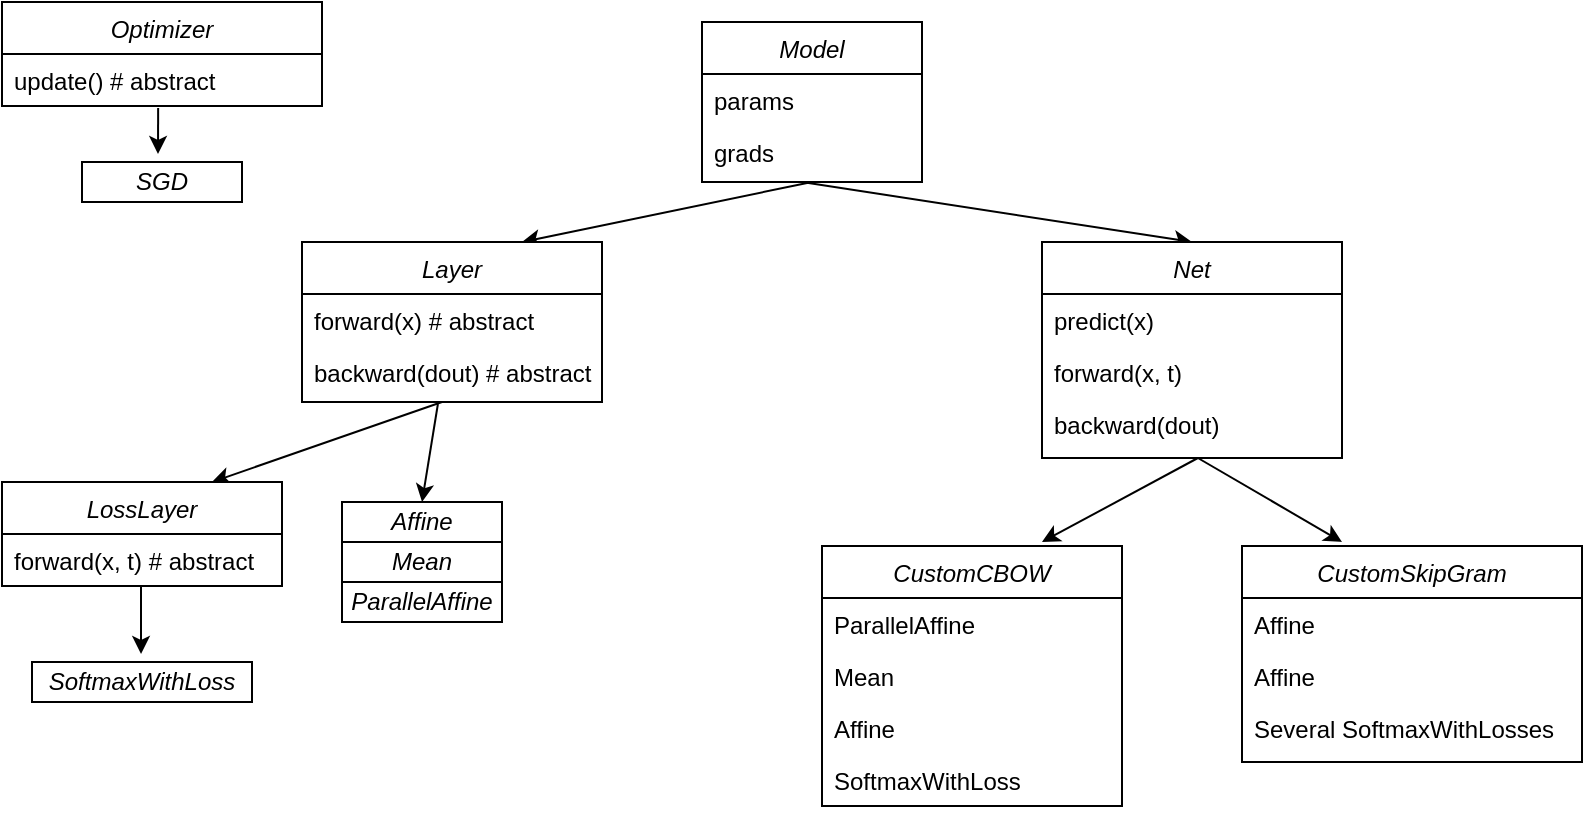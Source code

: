 <mxfile version="13.1.2" type="device"><diagram id="C5RBs43oDa-KdzZeNtuy" name="Page-1"><mxGraphModel dx="868" dy="401" grid="1" gridSize="10" guides="1" tooltips="1" connect="1" arrows="1" fold="1" page="1" pageScale="1" pageWidth="827" pageHeight="1169" math="0" shadow="0"><root><mxCell id="WIyWlLk6GJQsqaUBKTNV-0"/><mxCell id="WIyWlLk6GJQsqaUBKTNV-1" parent="WIyWlLk6GJQsqaUBKTNV-0"/><mxCell id="dhQ3sgHpJ--82MbN260Q-3" value="" style="endArrow=classic;html=1;exitX=0.5;exitY=1;exitDx=0;exitDy=0;" edge="1" parent="WIyWlLk6GJQsqaUBKTNV-1" source="zkfFHV4jXpPFQw0GAbJ--0"><mxGeometry width="50" height="50" relative="1" as="geometry"><mxPoint x="390" y="260" as="sourcePoint"/><mxPoint x="290" y="140" as="targetPoint"/></mxGeometry></mxCell><mxCell id="dhQ3sgHpJ--82MbN260Q-7" value="" style="endArrow=classic;html=1;exitX=0.5;exitY=1;exitDx=0;exitDy=0;entryX=0.75;entryY=0;entryDx=0;entryDy=0;" edge="1" parent="WIyWlLk6GJQsqaUBKTNV-1" target="dhQ3sgHpJ--82MbN260Q-8"><mxGeometry width="50" height="50" relative="1" as="geometry"><mxPoint x="250" y="220" as="sourcePoint"/><mxPoint x="130" y="250" as="targetPoint"/></mxGeometry></mxCell><mxCell id="dhQ3sgHpJ--82MbN260Q-11" value="" style="endArrow=classic;html=1;entryX=0.5;entryY=0;entryDx=0;entryDy=0;" edge="1" parent="WIyWlLk6GJQsqaUBKTNV-1" target="dhQ3sgHpJ--82MbN260Q-13"><mxGeometry width="50" height="50" relative="1" as="geometry"><mxPoint x="430" y="110" as="sourcePoint"/><mxPoint x="580" y="140" as="targetPoint"/></mxGeometry></mxCell><mxCell id="dhQ3sgHpJ--82MbN260Q-4" value="Layer" style="swimlane;fontStyle=2;align=center;verticalAlign=top;childLayout=stackLayout;horizontal=1;startSize=26;horizontalStack=0;resizeParent=1;resizeLast=0;collapsible=1;marginBottom=0;rounded=0;shadow=0;strokeWidth=1;" vertex="1" parent="WIyWlLk6GJQsqaUBKTNV-1"><mxGeometry x="180" y="140" width="150" height="80" as="geometry"><mxRectangle x="230" y="140" width="160" height="26" as="alternateBounds"/></mxGeometry></mxCell><mxCell id="dhQ3sgHpJ--82MbN260Q-5" value="forward(x) # abstract" style="text;align=left;verticalAlign=top;spacingLeft=4;spacingRight=4;overflow=hidden;rotatable=0;points=[[0,0.5],[1,0.5]];portConstraint=eastwest;" vertex="1" parent="dhQ3sgHpJ--82MbN260Q-4"><mxGeometry y="26" width="150" height="26" as="geometry"/></mxCell><mxCell id="dhQ3sgHpJ--82MbN260Q-6" value="backward(dout) # abstract" style="text;align=left;verticalAlign=top;spacingLeft=4;spacingRight=4;overflow=hidden;rotatable=0;points=[[0,0.5],[1,0.5]];portConstraint=eastwest;rounded=0;shadow=0;html=0;" vertex="1" parent="dhQ3sgHpJ--82MbN260Q-4"><mxGeometry y="52" width="150" height="26" as="geometry"/></mxCell><mxCell id="dhQ3sgHpJ--82MbN260Q-18" value="" style="endArrow=classic;html=1;exitX=0.453;exitY=1.115;exitDx=0;exitDy=0;exitPerimeter=0;" edge="1" parent="WIyWlLk6GJQsqaUBKTNV-1" source="dhQ3sgHpJ--82MbN260Q-6"><mxGeometry width="50" height="50" relative="1" as="geometry"><mxPoint x="260" y="230" as="sourcePoint"/><mxPoint x="240" y="270" as="targetPoint"/></mxGeometry></mxCell><mxCell id="dhQ3sgHpJ--82MbN260Q-8" value="LossLayer" style="swimlane;fontStyle=2;align=center;verticalAlign=top;childLayout=stackLayout;horizontal=1;startSize=26;horizontalStack=0;resizeParent=1;resizeLast=0;collapsible=1;marginBottom=0;rounded=0;shadow=0;strokeWidth=1;" vertex="1" parent="WIyWlLk6GJQsqaUBKTNV-1"><mxGeometry x="30" y="260" width="140" height="52" as="geometry"><mxRectangle x="230" y="140" width="160" height="26" as="alternateBounds"/></mxGeometry></mxCell><mxCell id="dhQ3sgHpJ--82MbN260Q-9" value="forward(x, t) # abstract" style="text;align=left;verticalAlign=top;spacingLeft=4;spacingRight=4;overflow=hidden;rotatable=0;points=[[0,0.5],[1,0.5]];portConstraint=eastwest;" vertex="1" parent="dhQ3sgHpJ--82MbN260Q-8"><mxGeometry y="26" width="140" height="26" as="geometry"/></mxCell><mxCell id="dhQ3sgHpJ--82MbN260Q-21" value="Optimizer" style="swimlane;fontStyle=2;align=center;verticalAlign=top;childLayout=stackLayout;horizontal=1;startSize=26;horizontalStack=0;resizeParent=1;resizeLast=0;collapsible=1;marginBottom=0;rounded=0;shadow=0;strokeWidth=1;" vertex="1" parent="WIyWlLk6GJQsqaUBKTNV-1"><mxGeometry x="30" y="20" width="160" height="52" as="geometry"><mxRectangle x="230" y="140" width="160" height="26" as="alternateBounds"/></mxGeometry></mxCell><mxCell id="dhQ3sgHpJ--82MbN260Q-22" value="update() # abstract" style="text;align=left;verticalAlign=top;spacingLeft=4;spacingRight=4;overflow=hidden;rotatable=0;points=[[0,0.5],[1,0.5]];portConstraint=eastwest;" vertex="1" parent="dhQ3sgHpJ--82MbN260Q-21"><mxGeometry y="26" width="160" height="26" as="geometry"/></mxCell><mxCell id="dhQ3sgHpJ--82MbN260Q-25" value="" style="endArrow=classic;html=1;exitX=0.488;exitY=1.192;exitDx=0;exitDy=0;exitPerimeter=0;" edge="1" parent="WIyWlLk6GJQsqaUBKTNV-1"><mxGeometry width="50" height="50" relative="1" as="geometry"><mxPoint x="108.08" y="72.992" as="sourcePoint"/><mxPoint x="108" y="96" as="targetPoint"/><Array as="points"/></mxGeometry></mxCell><mxCell id="dhQ3sgHpJ--82MbN260Q-49" value="&lt;i&gt;SGD&lt;/i&gt;" style="rounded=0;whiteSpace=wrap;html=1;" vertex="1" parent="WIyWlLk6GJQsqaUBKTNV-1"><mxGeometry x="70" y="100" width="80" height="20" as="geometry"/></mxCell><mxCell id="dhQ3sgHpJ--82MbN260Q-53" value="&lt;i&gt;Affine&lt;/i&gt;" style="rounded=0;whiteSpace=wrap;html=1;" vertex="1" parent="WIyWlLk6GJQsqaUBKTNV-1"><mxGeometry x="200" y="270" width="80" height="20" as="geometry"/></mxCell><mxCell id="dhQ3sgHpJ--82MbN260Q-54" value="&lt;i&gt;Mean&lt;/i&gt;" style="rounded=0;whiteSpace=wrap;html=1;" vertex="1" parent="WIyWlLk6GJQsqaUBKTNV-1"><mxGeometry x="200" y="290" width="80" height="20" as="geometry"/></mxCell><mxCell id="dhQ3sgHpJ--82MbN260Q-55" value="&lt;i&gt;ParallelAffine&lt;/i&gt;" style="rounded=0;whiteSpace=wrap;html=1;" vertex="1" parent="WIyWlLk6GJQsqaUBKTNV-1"><mxGeometry x="200" y="310" width="80" height="20" as="geometry"/></mxCell><mxCell id="dhQ3sgHpJ--82MbN260Q-58" value="" style="endArrow=classic;html=1;exitX=0.507;exitY=1.231;exitDx=0;exitDy=0;exitPerimeter=0;" edge="1" parent="WIyWlLk6GJQsqaUBKTNV-1"><mxGeometry width="50" height="50" relative="1" as="geometry"><mxPoint x="99.5" y="311.996" as="sourcePoint"/><mxPoint x="99.52" y="345.99" as="targetPoint"/></mxGeometry></mxCell><mxCell id="dhQ3sgHpJ--82MbN260Q-59" value="&lt;i&gt;SoftmaxWithLoss&lt;/i&gt;" style="rounded=0;whiteSpace=wrap;html=1;" vertex="1" parent="WIyWlLk6GJQsqaUBKTNV-1"><mxGeometry x="45" y="350" width="110" height="20" as="geometry"/></mxCell><mxCell id="dhQ3sgHpJ--82MbN260Q-13" value="Net" style="swimlane;fontStyle=2;align=center;verticalAlign=top;childLayout=stackLayout;horizontal=1;startSize=26;horizontalStack=0;resizeParent=1;resizeLast=0;collapsible=1;marginBottom=0;rounded=0;shadow=0;strokeWidth=1;" vertex="1" parent="WIyWlLk6GJQsqaUBKTNV-1"><mxGeometry x="550" y="140" width="150" height="108" as="geometry"><mxRectangle x="230" y="140" width="160" height="26" as="alternateBounds"/></mxGeometry></mxCell><mxCell id="dhQ3sgHpJ--82MbN260Q-14" value="predict(x)" style="text;align=left;verticalAlign=top;spacingLeft=4;spacingRight=4;overflow=hidden;rotatable=0;points=[[0,0.5],[1,0.5]];portConstraint=eastwest;" vertex="1" parent="dhQ3sgHpJ--82MbN260Q-13"><mxGeometry y="26" width="150" height="26" as="geometry"/></mxCell><mxCell id="dhQ3sgHpJ--82MbN260Q-15" value="forward(x, t)" style="text;align=left;verticalAlign=top;spacingLeft=4;spacingRight=4;overflow=hidden;rotatable=0;points=[[0,0.5],[1,0.5]];portConstraint=eastwest;rounded=0;shadow=0;html=0;" vertex="1" parent="dhQ3sgHpJ--82MbN260Q-13"><mxGeometry y="52" width="150" height="26" as="geometry"/></mxCell><mxCell id="dhQ3sgHpJ--82MbN260Q-17" value="backward(dout)" style="text;align=left;verticalAlign=top;spacingLeft=4;spacingRight=4;overflow=hidden;rotatable=0;points=[[0,0.5],[1,0.5]];portConstraint=eastwest;rounded=0;shadow=0;html=0;" vertex="1" parent="dhQ3sgHpJ--82MbN260Q-13"><mxGeometry y="78" width="150" height="26" as="geometry"/></mxCell><mxCell id="dhQ3sgHpJ--82MbN260Q-62" value="" style="endArrow=classic;html=1;exitX=0.453;exitY=1.115;exitDx=0;exitDy=0;exitPerimeter=0;" edge="1" parent="WIyWlLk6GJQsqaUBKTNV-1"><mxGeometry width="50" height="50" relative="1" as="geometry"><mxPoint x="627.95" y="248" as="sourcePoint"/><mxPoint x="550" y="290" as="targetPoint"/></mxGeometry></mxCell><mxCell id="dhQ3sgHpJ--82MbN260Q-63" value="" style="endArrow=classic;html=1;exitX=0.453;exitY=1.115;exitDx=0;exitDy=0;exitPerimeter=0;" edge="1" parent="WIyWlLk6GJQsqaUBKTNV-1"><mxGeometry width="50" height="50" relative="1" as="geometry"><mxPoint x="627.95" y="248" as="sourcePoint"/><mxPoint x="700" y="290" as="targetPoint"/></mxGeometry></mxCell><mxCell id="dhQ3sgHpJ--82MbN260Q-64" value="CustomCBOW" style="swimlane;fontStyle=2;align=center;verticalAlign=top;childLayout=stackLayout;horizontal=1;startSize=26;horizontalStack=0;resizeParent=1;resizeLast=0;collapsible=1;marginBottom=0;rounded=0;shadow=0;strokeWidth=1;" vertex="1" parent="WIyWlLk6GJQsqaUBKTNV-1"><mxGeometry x="440" y="292" width="150" height="130" as="geometry"><mxRectangle x="230" y="140" width="160" height="26" as="alternateBounds"/></mxGeometry></mxCell><mxCell id="dhQ3sgHpJ--82MbN260Q-65" value="ParallelAffine" style="text;align=left;verticalAlign=top;spacingLeft=4;spacingRight=4;overflow=hidden;rotatable=0;points=[[0,0.5],[1,0.5]];portConstraint=eastwest;" vertex="1" parent="dhQ3sgHpJ--82MbN260Q-64"><mxGeometry y="26" width="150" height="26" as="geometry"/></mxCell><mxCell id="dhQ3sgHpJ--82MbN260Q-66" value="Mean" style="text;align=left;verticalAlign=top;spacingLeft=4;spacingRight=4;overflow=hidden;rotatable=0;points=[[0,0.5],[1,0.5]];portConstraint=eastwest;rounded=0;shadow=0;html=0;" vertex="1" parent="dhQ3sgHpJ--82MbN260Q-64"><mxGeometry y="52" width="150" height="26" as="geometry"/></mxCell><mxCell id="dhQ3sgHpJ--82MbN260Q-67" value="Affine" style="text;align=left;verticalAlign=top;spacingLeft=4;spacingRight=4;overflow=hidden;rotatable=0;points=[[0,0.5],[1,0.5]];portConstraint=eastwest;rounded=0;shadow=0;html=0;" vertex="1" parent="dhQ3sgHpJ--82MbN260Q-64"><mxGeometry y="78" width="150" height="26" as="geometry"/></mxCell><mxCell id="dhQ3sgHpJ--82MbN260Q-72" value="SoftmaxWithLoss" style="text;align=left;verticalAlign=top;spacingLeft=4;spacingRight=4;overflow=hidden;rotatable=0;points=[[0,0.5],[1,0.5]];portConstraint=eastwest;rounded=0;shadow=0;html=0;" vertex="1" parent="dhQ3sgHpJ--82MbN260Q-64"><mxGeometry y="104" width="150" height="26" as="geometry"/></mxCell><mxCell id="dhQ3sgHpJ--82MbN260Q-73" value="CustomSkipGram" style="swimlane;fontStyle=2;align=center;verticalAlign=top;childLayout=stackLayout;horizontal=1;startSize=26;horizontalStack=0;resizeParent=1;resizeLast=0;collapsible=1;marginBottom=0;rounded=0;shadow=0;strokeWidth=1;" vertex="1" parent="WIyWlLk6GJQsqaUBKTNV-1"><mxGeometry x="650" y="292" width="170" height="108" as="geometry"><mxRectangle x="230" y="140" width="160" height="26" as="alternateBounds"/></mxGeometry></mxCell><mxCell id="dhQ3sgHpJ--82MbN260Q-74" value="Affine" style="text;align=left;verticalAlign=top;spacingLeft=4;spacingRight=4;overflow=hidden;rotatable=0;points=[[0,0.5],[1,0.5]];portConstraint=eastwest;" vertex="1" parent="dhQ3sgHpJ--82MbN260Q-73"><mxGeometry y="26" width="170" height="26" as="geometry"/></mxCell><mxCell id="dhQ3sgHpJ--82MbN260Q-75" value="Affine" style="text;align=left;verticalAlign=top;spacingLeft=4;spacingRight=4;overflow=hidden;rotatable=0;points=[[0,0.5],[1,0.5]];portConstraint=eastwest;rounded=0;shadow=0;html=0;" vertex="1" parent="dhQ3sgHpJ--82MbN260Q-73"><mxGeometry y="52" width="170" height="26" as="geometry"/></mxCell><mxCell id="dhQ3sgHpJ--82MbN260Q-77" value="Several SoftmaxWithLosses" style="text;align=left;verticalAlign=top;spacingLeft=4;spacingRight=4;overflow=hidden;rotatable=0;points=[[0,0.5],[1,0.5]];portConstraint=eastwest;rounded=0;shadow=0;html=0;" vertex="1" parent="dhQ3sgHpJ--82MbN260Q-73"><mxGeometry y="78" width="170" height="26" as="geometry"/></mxCell><mxCell id="zkfFHV4jXpPFQw0GAbJ--0" value="Model" style="swimlane;fontStyle=2;align=center;verticalAlign=top;childLayout=stackLayout;horizontal=1;startSize=26;horizontalStack=0;resizeParent=1;resizeLast=0;collapsible=1;marginBottom=0;rounded=0;shadow=0;strokeWidth=1;" parent="WIyWlLk6GJQsqaUBKTNV-1" vertex="1"><mxGeometry x="380" y="30" width="110" height="80" as="geometry"><mxRectangle x="230" y="140" width="160" height="26" as="alternateBounds"/></mxGeometry></mxCell><mxCell id="zkfFHV4jXpPFQw0GAbJ--1" value="params" style="text;align=left;verticalAlign=top;spacingLeft=4;spacingRight=4;overflow=hidden;rotatable=0;points=[[0,0.5],[1,0.5]];portConstraint=eastwest;" parent="zkfFHV4jXpPFQw0GAbJ--0" vertex="1"><mxGeometry y="26" width="110" height="26" as="geometry"/></mxCell><mxCell id="zkfFHV4jXpPFQw0GAbJ--3" value="grads" style="text;align=left;verticalAlign=top;spacingLeft=4;spacingRight=4;overflow=hidden;rotatable=0;points=[[0,0.5],[1,0.5]];portConstraint=eastwest;rounded=0;shadow=0;html=0;" parent="zkfFHV4jXpPFQw0GAbJ--0" vertex="1"><mxGeometry y="52" width="110" height="26" as="geometry"/></mxCell></root></mxGraphModel></diagram></mxfile>